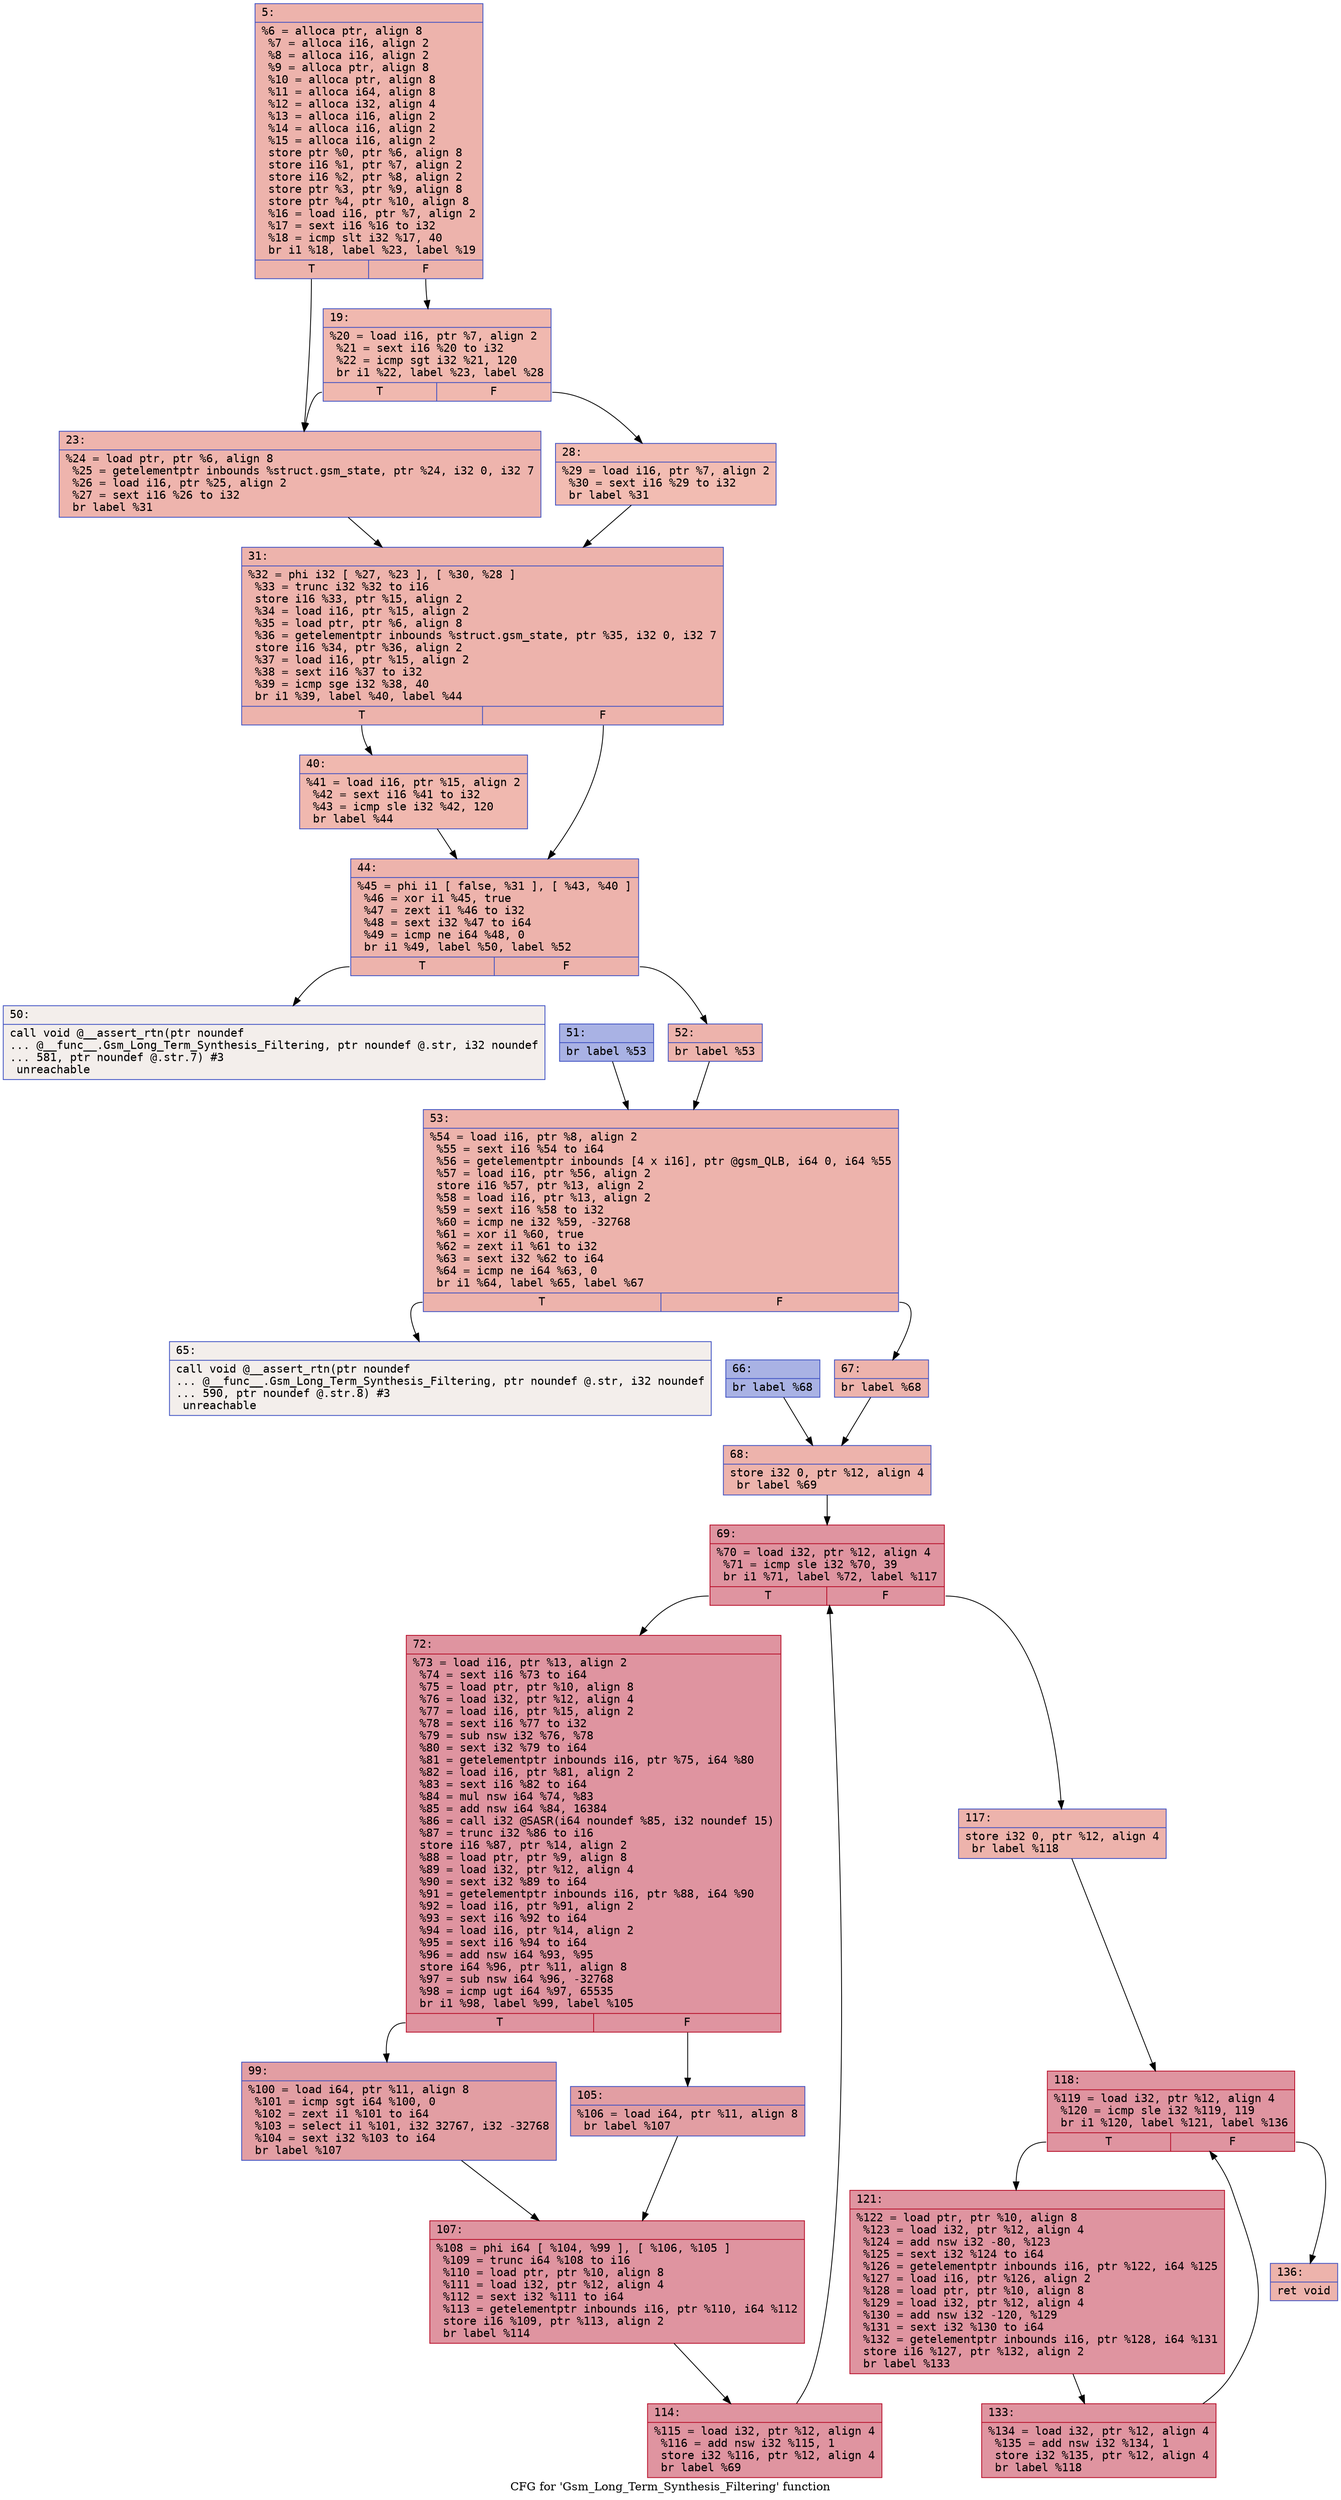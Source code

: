 digraph "CFG for 'Gsm_Long_Term_Synthesis_Filtering' function" {
	label="CFG for 'Gsm_Long_Term_Synthesis_Filtering' function";

	Node0x600000690f00 [shape=record,color="#3d50c3ff", style=filled, fillcolor="#d6524470" fontname="Courier",label="{5:\l|  %6 = alloca ptr, align 8\l  %7 = alloca i16, align 2\l  %8 = alloca i16, align 2\l  %9 = alloca ptr, align 8\l  %10 = alloca ptr, align 8\l  %11 = alloca i64, align 8\l  %12 = alloca i32, align 4\l  %13 = alloca i16, align 2\l  %14 = alloca i16, align 2\l  %15 = alloca i16, align 2\l  store ptr %0, ptr %6, align 8\l  store i16 %1, ptr %7, align 2\l  store i16 %2, ptr %8, align 2\l  store ptr %3, ptr %9, align 8\l  store ptr %4, ptr %10, align 8\l  %16 = load i16, ptr %7, align 2\l  %17 = sext i16 %16 to i32\l  %18 = icmp slt i32 %17, 40\l  br i1 %18, label %23, label %19\l|{<s0>T|<s1>F}}"];
	Node0x600000690f00:s0 -> Node0x600000691220[tooltip="5 -> 23\nProbability 50.00%" ];
	Node0x600000690f00:s1 -> Node0x6000006911d0[tooltip="5 -> 19\nProbability 50.00%" ];
	Node0x6000006911d0 [shape=record,color="#3d50c3ff", style=filled, fillcolor="#dc5d4a70" fontname="Courier",label="{19:\l|  %20 = load i16, ptr %7, align 2\l  %21 = sext i16 %20 to i32\l  %22 = icmp sgt i32 %21, 120\l  br i1 %22, label %23, label %28\l|{<s0>T|<s1>F}}"];
	Node0x6000006911d0:s0 -> Node0x600000691220[tooltip="19 -> 23\nProbability 50.00%" ];
	Node0x6000006911d0:s1 -> Node0x600000691270[tooltip="19 -> 28\nProbability 50.00%" ];
	Node0x600000691220 [shape=record,color="#3d50c3ff", style=filled, fillcolor="#d8564670" fontname="Courier",label="{23:\l|  %24 = load ptr, ptr %6, align 8\l  %25 = getelementptr inbounds %struct.gsm_state, ptr %24, i32 0, i32 7\l  %26 = load i16, ptr %25, align 2\l  %27 = sext i16 %26 to i32\l  br label %31\l}"];
	Node0x600000691220 -> Node0x6000006912c0[tooltip="23 -> 31\nProbability 100.00%" ];
	Node0x600000691270 [shape=record,color="#3d50c3ff", style=filled, fillcolor="#e1675170" fontname="Courier",label="{28:\l|  %29 = load i16, ptr %7, align 2\l  %30 = sext i16 %29 to i32\l  br label %31\l}"];
	Node0x600000691270 -> Node0x6000006912c0[tooltip="28 -> 31\nProbability 100.00%" ];
	Node0x6000006912c0 [shape=record,color="#3d50c3ff", style=filled, fillcolor="#d6524470" fontname="Courier",label="{31:\l|  %32 = phi i32 [ %27, %23 ], [ %30, %28 ]\l  %33 = trunc i32 %32 to i16\l  store i16 %33, ptr %15, align 2\l  %34 = load i16, ptr %15, align 2\l  %35 = load ptr, ptr %6, align 8\l  %36 = getelementptr inbounds %struct.gsm_state, ptr %35, i32 0, i32 7\l  store i16 %34, ptr %36, align 2\l  %37 = load i16, ptr %15, align 2\l  %38 = sext i16 %37 to i32\l  %39 = icmp sge i32 %38, 40\l  br i1 %39, label %40, label %44\l|{<s0>T|<s1>F}}"];
	Node0x6000006912c0:s0 -> Node0x600000691310[tooltip="31 -> 40\nProbability 50.00%" ];
	Node0x6000006912c0:s1 -> Node0x600000691360[tooltip="31 -> 44\nProbability 50.00%" ];
	Node0x600000691310 [shape=record,color="#3d50c3ff", style=filled, fillcolor="#dc5d4a70" fontname="Courier",label="{40:\l|  %41 = load i16, ptr %15, align 2\l  %42 = sext i16 %41 to i32\l  %43 = icmp sle i32 %42, 120\l  br label %44\l}"];
	Node0x600000691310 -> Node0x600000691360[tooltip="40 -> 44\nProbability 100.00%" ];
	Node0x600000691360 [shape=record,color="#3d50c3ff", style=filled, fillcolor="#d6524470" fontname="Courier",label="{44:\l|  %45 = phi i1 [ false, %31 ], [ %43, %40 ]\l  %46 = xor i1 %45, true\l  %47 = zext i1 %46 to i32\l  %48 = sext i32 %47 to i64\l  %49 = icmp ne i64 %48, 0\l  br i1 %49, label %50, label %52\l|{<s0>T|<s1>F}}"];
	Node0x600000691360:s0 -> Node0x6000006913b0[tooltip="44 -> 50\nProbability 0.00%" ];
	Node0x600000691360:s1 -> Node0x600000691450[tooltip="44 -> 52\nProbability 100.00%" ];
	Node0x6000006913b0 [shape=record,color="#3d50c3ff", style=filled, fillcolor="#e5d8d170" fontname="Courier",label="{50:\l|  call void @__assert_rtn(ptr noundef\l... @__func__.Gsm_Long_Term_Synthesis_Filtering, ptr noundef @.str, i32 noundef\l... 581, ptr noundef @.str.7) #3\l  unreachable\l}"];
	Node0x600000691400 [shape=record,color="#3d50c3ff", style=filled, fillcolor="#3d50c370" fontname="Courier",label="{51:\l|  br label %53\l}"];
	Node0x600000691400 -> Node0x6000006914a0[tooltip="51 -> 53\nProbability 100.00%" ];
	Node0x600000691450 [shape=record,color="#3d50c3ff", style=filled, fillcolor="#d6524470" fontname="Courier",label="{52:\l|  br label %53\l}"];
	Node0x600000691450 -> Node0x6000006914a0[tooltip="52 -> 53\nProbability 100.00%" ];
	Node0x6000006914a0 [shape=record,color="#3d50c3ff", style=filled, fillcolor="#d6524470" fontname="Courier",label="{53:\l|  %54 = load i16, ptr %8, align 2\l  %55 = sext i16 %54 to i64\l  %56 = getelementptr inbounds [4 x i16], ptr @gsm_QLB, i64 0, i64 %55\l  %57 = load i16, ptr %56, align 2\l  store i16 %57, ptr %13, align 2\l  %58 = load i16, ptr %13, align 2\l  %59 = sext i16 %58 to i32\l  %60 = icmp ne i32 %59, -32768\l  %61 = xor i1 %60, true\l  %62 = zext i1 %61 to i32\l  %63 = sext i32 %62 to i64\l  %64 = icmp ne i64 %63, 0\l  br i1 %64, label %65, label %67\l|{<s0>T|<s1>F}}"];
	Node0x6000006914a0:s0 -> Node0x6000006914f0[tooltip="53 -> 65\nProbability 0.00%" ];
	Node0x6000006914a0:s1 -> Node0x600000691590[tooltip="53 -> 67\nProbability 100.00%" ];
	Node0x6000006914f0 [shape=record,color="#3d50c3ff", style=filled, fillcolor="#e5d8d170" fontname="Courier",label="{65:\l|  call void @__assert_rtn(ptr noundef\l... @__func__.Gsm_Long_Term_Synthesis_Filtering, ptr noundef @.str, i32 noundef\l... 590, ptr noundef @.str.8) #3\l  unreachable\l}"];
	Node0x600000691540 [shape=record,color="#3d50c3ff", style=filled, fillcolor="#3d50c370" fontname="Courier",label="{66:\l|  br label %68\l}"];
	Node0x600000691540 -> Node0x6000006915e0[tooltip="66 -> 68\nProbability 100.00%" ];
	Node0x600000691590 [shape=record,color="#3d50c3ff", style=filled, fillcolor="#d6524470" fontname="Courier",label="{67:\l|  br label %68\l}"];
	Node0x600000691590 -> Node0x6000006915e0[tooltip="67 -> 68\nProbability 100.00%" ];
	Node0x6000006915e0 [shape=record,color="#3d50c3ff", style=filled, fillcolor="#d6524470" fontname="Courier",label="{68:\l|  store i32 0, ptr %12, align 4\l  br label %69\l}"];
	Node0x6000006915e0 -> Node0x600000691630[tooltip="68 -> 69\nProbability 100.00%" ];
	Node0x600000691630 [shape=record,color="#b70d28ff", style=filled, fillcolor="#b70d2870" fontname="Courier",label="{69:\l|  %70 = load i32, ptr %12, align 4\l  %71 = icmp sle i32 %70, 39\l  br i1 %71, label %72, label %117\l|{<s0>T|<s1>F}}"];
	Node0x600000691630:s0 -> Node0x600000691680[tooltip="69 -> 72\nProbability 96.88%" ];
	Node0x600000691630:s1 -> Node0x600000691810[tooltip="69 -> 117\nProbability 3.12%" ];
	Node0x600000691680 [shape=record,color="#b70d28ff", style=filled, fillcolor="#b70d2870" fontname="Courier",label="{72:\l|  %73 = load i16, ptr %13, align 2\l  %74 = sext i16 %73 to i64\l  %75 = load ptr, ptr %10, align 8\l  %76 = load i32, ptr %12, align 4\l  %77 = load i16, ptr %15, align 2\l  %78 = sext i16 %77 to i32\l  %79 = sub nsw i32 %76, %78\l  %80 = sext i32 %79 to i64\l  %81 = getelementptr inbounds i16, ptr %75, i64 %80\l  %82 = load i16, ptr %81, align 2\l  %83 = sext i16 %82 to i64\l  %84 = mul nsw i64 %74, %83\l  %85 = add nsw i64 %84, 16384\l  %86 = call i32 @SASR(i64 noundef %85, i32 noundef 15)\l  %87 = trunc i32 %86 to i16\l  store i16 %87, ptr %14, align 2\l  %88 = load ptr, ptr %9, align 8\l  %89 = load i32, ptr %12, align 4\l  %90 = sext i32 %89 to i64\l  %91 = getelementptr inbounds i16, ptr %88, i64 %90\l  %92 = load i16, ptr %91, align 2\l  %93 = sext i16 %92 to i64\l  %94 = load i16, ptr %14, align 2\l  %95 = sext i16 %94 to i64\l  %96 = add nsw i64 %93, %95\l  store i64 %96, ptr %11, align 8\l  %97 = sub nsw i64 %96, -32768\l  %98 = icmp ugt i64 %97, 65535\l  br i1 %98, label %99, label %105\l|{<s0>T|<s1>F}}"];
	Node0x600000691680:s0 -> Node0x6000006916d0[tooltip="72 -> 99\nProbability 50.00%" ];
	Node0x600000691680:s1 -> Node0x600000691720[tooltip="72 -> 105\nProbability 50.00%" ];
	Node0x6000006916d0 [shape=record,color="#3d50c3ff", style=filled, fillcolor="#be242e70" fontname="Courier",label="{99:\l|  %100 = load i64, ptr %11, align 8\l  %101 = icmp sgt i64 %100, 0\l  %102 = zext i1 %101 to i64\l  %103 = select i1 %101, i32 32767, i32 -32768\l  %104 = sext i32 %103 to i64\l  br label %107\l}"];
	Node0x6000006916d0 -> Node0x600000691770[tooltip="99 -> 107\nProbability 100.00%" ];
	Node0x600000691720 [shape=record,color="#3d50c3ff", style=filled, fillcolor="#be242e70" fontname="Courier",label="{105:\l|  %106 = load i64, ptr %11, align 8\l  br label %107\l}"];
	Node0x600000691720 -> Node0x600000691770[tooltip="105 -> 107\nProbability 100.00%" ];
	Node0x600000691770 [shape=record,color="#b70d28ff", style=filled, fillcolor="#b70d2870" fontname="Courier",label="{107:\l|  %108 = phi i64 [ %104, %99 ], [ %106, %105 ]\l  %109 = trunc i64 %108 to i16\l  %110 = load ptr, ptr %10, align 8\l  %111 = load i32, ptr %12, align 4\l  %112 = sext i32 %111 to i64\l  %113 = getelementptr inbounds i16, ptr %110, i64 %112\l  store i16 %109, ptr %113, align 2\l  br label %114\l}"];
	Node0x600000691770 -> Node0x6000006917c0[tooltip="107 -> 114\nProbability 100.00%" ];
	Node0x6000006917c0 [shape=record,color="#b70d28ff", style=filled, fillcolor="#b70d2870" fontname="Courier",label="{114:\l|  %115 = load i32, ptr %12, align 4\l  %116 = add nsw i32 %115, 1\l  store i32 %116, ptr %12, align 4\l  br label %69\l}"];
	Node0x6000006917c0 -> Node0x600000691630[tooltip="114 -> 69\nProbability 100.00%" ];
	Node0x600000691810 [shape=record,color="#3d50c3ff", style=filled, fillcolor="#d6524470" fontname="Courier",label="{117:\l|  store i32 0, ptr %12, align 4\l  br label %118\l}"];
	Node0x600000691810 -> Node0x600000691860[tooltip="117 -> 118\nProbability 100.00%" ];
	Node0x600000691860 [shape=record,color="#b70d28ff", style=filled, fillcolor="#b70d2870" fontname="Courier",label="{118:\l|  %119 = load i32, ptr %12, align 4\l  %120 = icmp sle i32 %119, 119\l  br i1 %120, label %121, label %136\l|{<s0>T|<s1>F}}"];
	Node0x600000691860:s0 -> Node0x6000006918b0[tooltip="118 -> 121\nProbability 96.88%" ];
	Node0x600000691860:s1 -> Node0x600000691950[tooltip="118 -> 136\nProbability 3.12%" ];
	Node0x6000006918b0 [shape=record,color="#b70d28ff", style=filled, fillcolor="#b70d2870" fontname="Courier",label="{121:\l|  %122 = load ptr, ptr %10, align 8\l  %123 = load i32, ptr %12, align 4\l  %124 = add nsw i32 -80, %123\l  %125 = sext i32 %124 to i64\l  %126 = getelementptr inbounds i16, ptr %122, i64 %125\l  %127 = load i16, ptr %126, align 2\l  %128 = load ptr, ptr %10, align 8\l  %129 = load i32, ptr %12, align 4\l  %130 = add nsw i32 -120, %129\l  %131 = sext i32 %130 to i64\l  %132 = getelementptr inbounds i16, ptr %128, i64 %131\l  store i16 %127, ptr %132, align 2\l  br label %133\l}"];
	Node0x6000006918b0 -> Node0x600000691900[tooltip="121 -> 133\nProbability 100.00%" ];
	Node0x600000691900 [shape=record,color="#b70d28ff", style=filled, fillcolor="#b70d2870" fontname="Courier",label="{133:\l|  %134 = load i32, ptr %12, align 4\l  %135 = add nsw i32 %134, 1\l  store i32 %135, ptr %12, align 4\l  br label %118\l}"];
	Node0x600000691900 -> Node0x600000691860[tooltip="133 -> 118\nProbability 100.00%" ];
	Node0x600000691950 [shape=record,color="#3d50c3ff", style=filled, fillcolor="#d6524470" fontname="Courier",label="{136:\l|  ret void\l}"];
}
